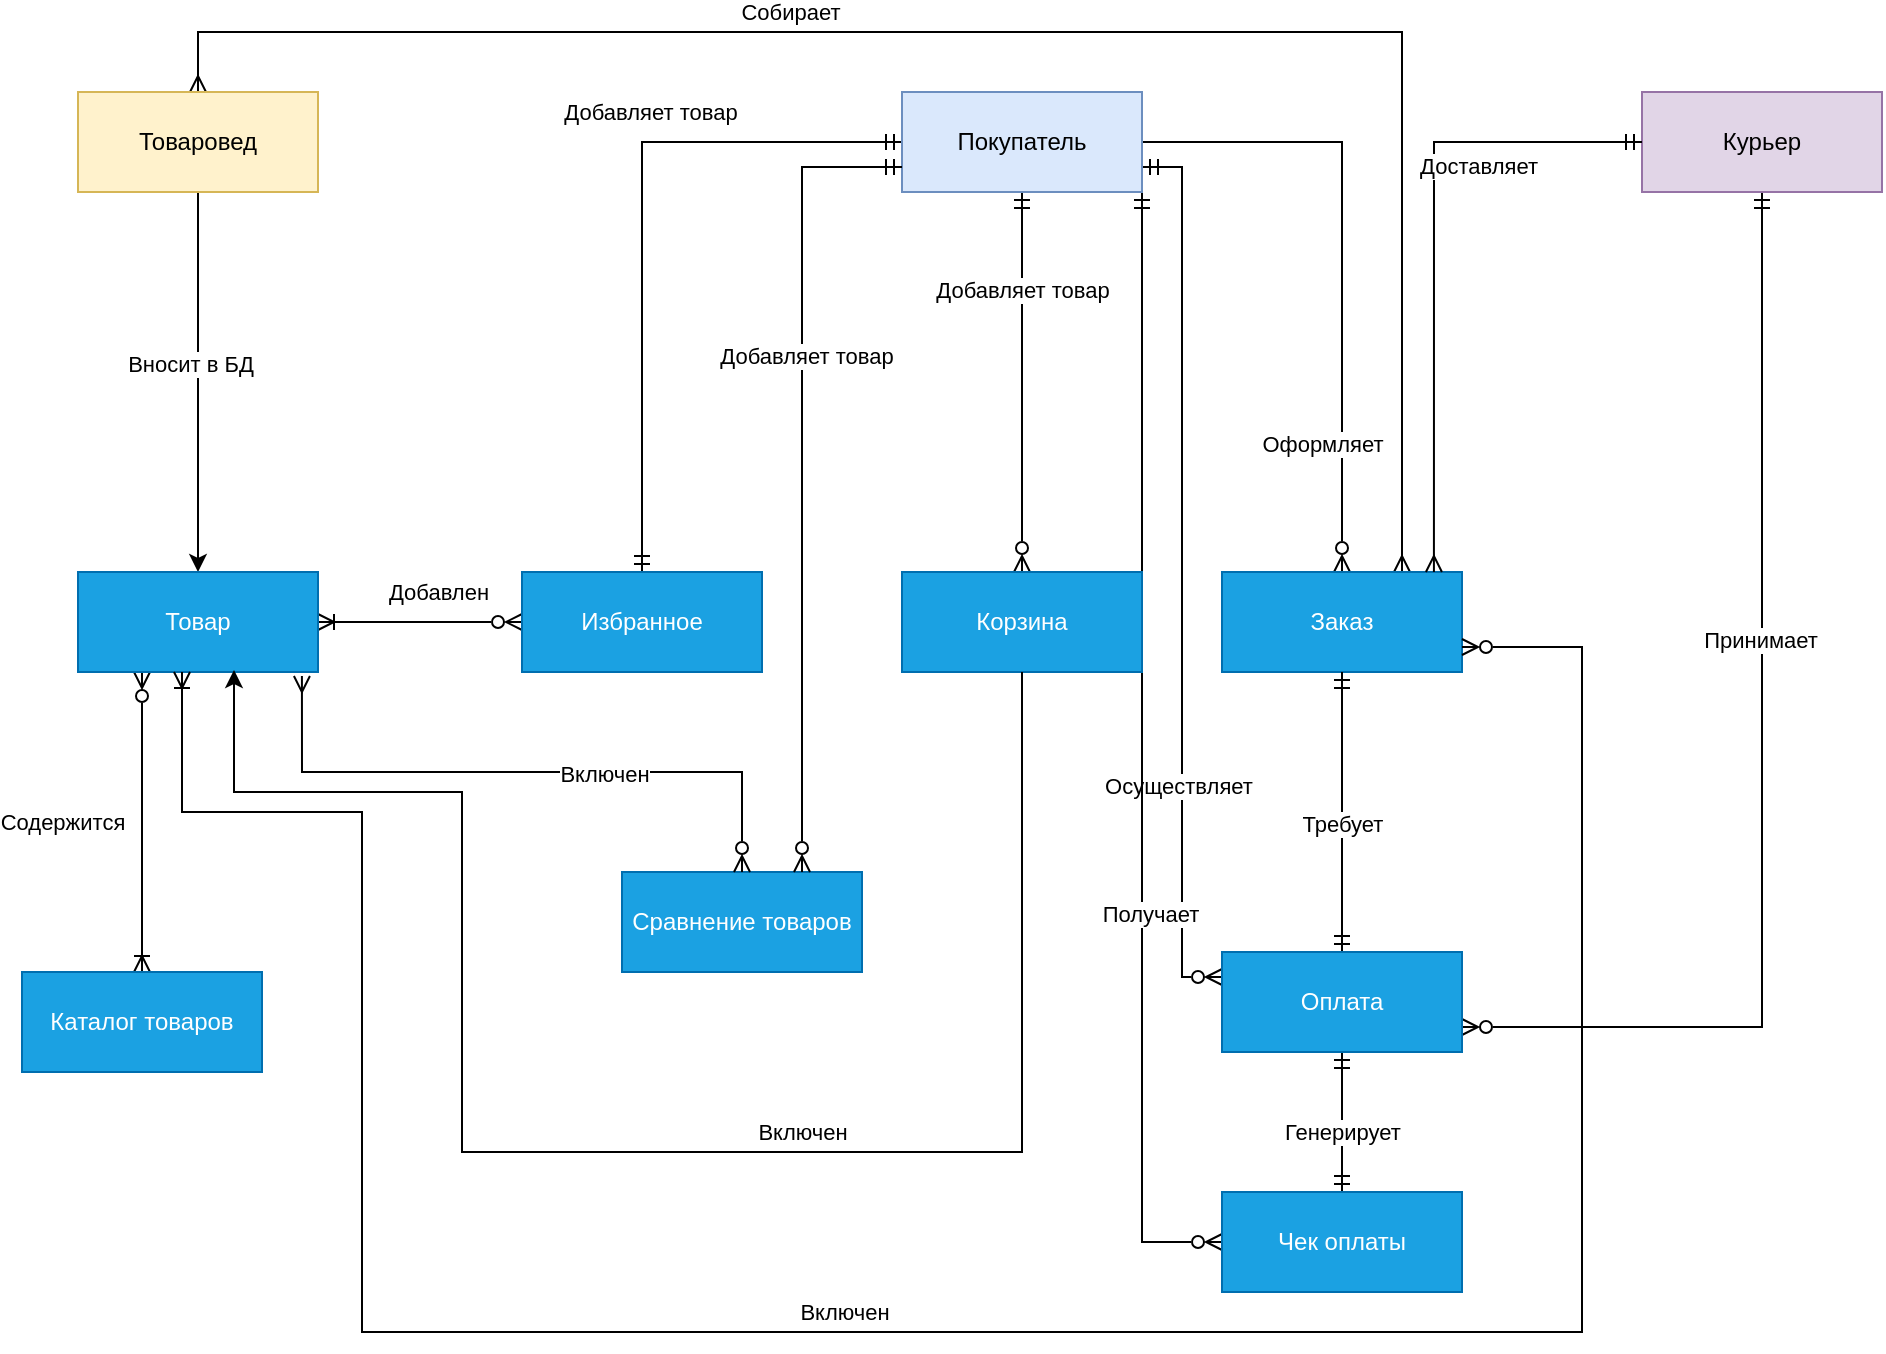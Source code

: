 <mxfile version="28.0.4">
  <diagram name="Страница — 1" id="TUcKLxfdq0nGsHM6pUJm">
    <mxGraphModel dx="1426" dy="788" grid="1" gridSize="10" guides="1" tooltips="1" connect="1" arrows="1" fold="1" page="1" pageScale="1" pageWidth="1169" pageHeight="827" math="0" shadow="0">
      <root>
        <mxCell id="0" />
        <mxCell id="1" parent="0" />
        <mxCell id="4ieR_8gC-Z8n6EqSz_RM-5" value="" style="edgeStyle=orthogonalEdgeStyle;rounded=0;orthogonalLoop=1;jettySize=auto;html=1;" parent="1" source="4ieR_8gC-Z8n6EqSz_RM-1" target="4ieR_8gC-Z8n6EqSz_RM-4" edge="1">
          <mxGeometry relative="1" as="geometry" />
        </mxCell>
        <mxCell id="4ieR_8gC-Z8n6EqSz_RM-6" value="Вносит в БД" style="edgeLabel;html=1;align=center;verticalAlign=middle;resizable=0;points=[];" parent="4ieR_8gC-Z8n6EqSz_RM-5" vertex="1" connectable="0">
          <mxGeometry x="-0.1" y="-4" relative="1" as="geometry">
            <mxPoint as="offset" />
          </mxGeometry>
        </mxCell>
        <mxCell id="4ieR_8gC-Z8n6EqSz_RM-27" style="edgeStyle=orthogonalEdgeStyle;rounded=0;orthogonalLoop=1;jettySize=auto;html=1;entryX=0.75;entryY=0;entryDx=0;entryDy=0;enumerate=0;orthogonal=0;noJump=0;metaEdit=0;endArrow=ERmany;endFill=0;startArrow=ERmany;startFill=0;" parent="1" source="4ieR_8gC-Z8n6EqSz_RM-1" target="4ieR_8gC-Z8n6EqSz_RM-22" edge="1">
          <mxGeometry relative="1" as="geometry">
            <Array as="points">
              <mxPoint x="158" y="50" />
              <mxPoint x="760" y="50" />
            </Array>
          </mxGeometry>
        </mxCell>
        <mxCell id="4ieR_8gC-Z8n6EqSz_RM-28" value="Собирает" style="edgeLabel;html=1;align=center;verticalAlign=middle;resizable=0;points=[];" parent="4ieR_8gC-Z8n6EqSz_RM-27" connectable="0" vertex="1">
          <mxGeometry x="-0.277" y="-2" relative="1" as="geometry">
            <mxPoint y="-12" as="offset" />
          </mxGeometry>
        </mxCell>
        <mxCell id="4ieR_8gC-Z8n6EqSz_RM-1" value="Товаровед" style="whiteSpace=wrap;html=1;align=center;fillColor=#fff2cc;strokeColor=#d6b656;" parent="1" vertex="1">
          <mxGeometry x="98" y="80" width="120" height="50" as="geometry" />
        </mxCell>
        <mxCell id="4ieR_8gC-Z8n6EqSz_RM-14" value="" style="edgeStyle=orthogonalEdgeStyle;rounded=0;orthogonalLoop=1;jettySize=auto;html=1;endArrow=ERmandOne;endFill=0;startArrow=ERmandOne;startFill=0;" parent="1" source="4ieR_8gC-Z8n6EqSz_RM-2" target="4ieR_8gC-Z8n6EqSz_RM-13" edge="1">
          <mxGeometry relative="1" as="geometry" />
        </mxCell>
        <mxCell id="4ieR_8gC-Z8n6EqSz_RM-15" value="Добавляет товар" style="edgeLabel;html=1;align=center;verticalAlign=middle;resizable=0;points=[];" parent="4ieR_8gC-Z8n6EqSz_RM-14" vertex="1" connectable="0">
          <mxGeometry x="-0.284" y="2" relative="1" as="geometry">
            <mxPoint x="-3" y="-17" as="offset" />
          </mxGeometry>
        </mxCell>
        <mxCell id="4ieR_8gC-Z8n6EqSz_RM-17" value="" style="edgeStyle=orthogonalEdgeStyle;rounded=0;orthogonalLoop=1;jettySize=auto;html=1;startArrow=ERmandOne;startFill=0;endArrow=ERzeroToMany;endFill=0;" parent="1" source="4ieR_8gC-Z8n6EqSz_RM-2" target="4ieR_8gC-Z8n6EqSz_RM-16" edge="1">
          <mxGeometry relative="1" as="geometry" />
        </mxCell>
        <mxCell id="4ieR_8gC-Z8n6EqSz_RM-18" value="Добавляет товар" style="edgeLabel;html=1;align=center;verticalAlign=middle;resizable=0;points=[];" parent="4ieR_8gC-Z8n6EqSz_RM-17" vertex="1" connectable="0">
          <mxGeometry x="-0.72" relative="1" as="geometry">
            <mxPoint y="22" as="offset" />
          </mxGeometry>
        </mxCell>
        <mxCell id="4ieR_8gC-Z8n6EqSz_RM-23" value="" style="edgeStyle=orthogonalEdgeStyle;rounded=0;orthogonalLoop=1;jettySize=auto;html=1;endArrow=ERzeroToMany;endFill=0;" parent="1" source="4ieR_8gC-Z8n6EqSz_RM-2" target="4ieR_8gC-Z8n6EqSz_RM-22" edge="1">
          <mxGeometry relative="1" as="geometry" />
        </mxCell>
        <mxCell id="4ieR_8gC-Z8n6EqSz_RM-24" value="Оформляет" style="edgeLabel;html=1;align=center;verticalAlign=middle;resizable=0;points=[];" parent="4ieR_8gC-Z8n6EqSz_RM-23" vertex="1" connectable="0">
          <mxGeometry x="0.589" y="1" relative="1" as="geometry">
            <mxPoint x="-11" as="offset" />
          </mxGeometry>
        </mxCell>
        <mxCell id="4ieR_8gC-Z8n6EqSz_RM-30" style="edgeStyle=orthogonalEdgeStyle;rounded=0;orthogonalLoop=1;jettySize=auto;html=1;exitX=1;exitY=0.75;exitDx=0;exitDy=0;entryX=0;entryY=0.25;entryDx=0;entryDy=0;startArrow=ERmandOne;startFill=0;endArrow=ERzeroToMany;endFill=0;" parent="1" source="4ieR_8gC-Z8n6EqSz_RM-2" target="4ieR_8gC-Z8n6EqSz_RM-29" edge="1">
          <mxGeometry relative="1" as="geometry" />
        </mxCell>
        <mxCell id="4ieR_8gC-Z8n6EqSz_RM-31" value="Осуществляет" style="edgeLabel;html=1;align=center;verticalAlign=middle;resizable=0;points=[];" parent="4ieR_8gC-Z8n6EqSz_RM-30" vertex="1" connectable="0">
          <mxGeometry x="0.555" y="-2" relative="1" as="geometry">
            <mxPoint y="-17" as="offset" />
          </mxGeometry>
        </mxCell>
        <mxCell id="MF_oxw4VV_3QGGh89exo-15" style="edgeStyle=orthogonalEdgeStyle;rounded=0;orthogonalLoop=1;jettySize=auto;html=1;exitX=1;exitY=1;exitDx=0;exitDy=0;entryX=0;entryY=0.5;entryDx=0;entryDy=0;endArrow=ERzeroToMany;endFill=0;startArrow=ERmandOne;startFill=0;" parent="1" source="4ieR_8gC-Z8n6EqSz_RM-2" target="MF_oxw4VV_3QGGh89exo-10" edge="1">
          <mxGeometry relative="1" as="geometry" />
        </mxCell>
        <mxCell id="MF_oxw4VV_3QGGh89exo-16" value="Получает" style="edgeLabel;html=1;align=center;verticalAlign=middle;resizable=0;points=[];" parent="MF_oxw4VV_3QGGh89exo-15" connectable="0" vertex="1">
          <mxGeometry x="0.277" y="4" relative="1" as="geometry">
            <mxPoint as="offset" />
          </mxGeometry>
        </mxCell>
        <mxCell id="4ieR_8gC-Z8n6EqSz_RM-2" value="Покупатель" style="whiteSpace=wrap;html=1;align=center;fillColor=#dae8fc;strokeColor=#6c8ebf;" parent="1" vertex="1">
          <mxGeometry x="510" y="80" width="120" height="50" as="geometry" />
        </mxCell>
        <mxCell id="MF_oxw4VV_3QGGh89exo-8" style="edgeStyle=orthogonalEdgeStyle;rounded=0;orthogonalLoop=1;jettySize=auto;html=1;entryX=1;entryY=0.75;entryDx=0;entryDy=0;exitX=0.5;exitY=1;exitDx=0;exitDy=0;endArrow=ERzeroToMany;endFill=0;startArrow=ERmandOne;startFill=0;" parent="1" source="4ieR_8gC-Z8n6EqSz_RM-3" target="4ieR_8gC-Z8n6EqSz_RM-29" edge="1">
          <mxGeometry relative="1" as="geometry" />
        </mxCell>
        <mxCell id="MF_oxw4VV_3QGGh89exo-9" value="Принимает" style="edgeLabel;html=1;align=center;verticalAlign=middle;resizable=0;points=[];" parent="MF_oxw4VV_3QGGh89exo-8" connectable="0" vertex="1">
          <mxGeometry x="-0.211" y="-1" relative="1" as="geometry">
            <mxPoint as="offset" />
          </mxGeometry>
        </mxCell>
        <mxCell id="4ieR_8gC-Z8n6EqSz_RM-3" value="Курьер" style="whiteSpace=wrap;html=1;align=center;fillColor=#e1d5e7;strokeColor=#9673a6;" parent="1" vertex="1">
          <mxGeometry x="880" y="80" width="120" height="50" as="geometry" />
        </mxCell>
        <mxCell id="4ieR_8gC-Z8n6EqSz_RM-8" value="" style="edgeStyle=orthogonalEdgeStyle;rounded=0;orthogonalLoop=1;jettySize=auto;html=1;endArrow=ERoneToMany;endFill=0;startArrow=ERzeroToMany;startFill=0;" parent="1" source="4ieR_8gC-Z8n6EqSz_RM-4" target="4ieR_8gC-Z8n6EqSz_RM-7" edge="1">
          <mxGeometry relative="1" as="geometry">
            <Array as="points">
              <mxPoint x="130" y="390" />
              <mxPoint x="130" y="390" />
            </Array>
          </mxGeometry>
        </mxCell>
        <mxCell id="4ieR_8gC-Z8n6EqSz_RM-9" value="Содержится" style="edgeLabel;html=1;align=center;verticalAlign=middle;resizable=0;points=[];" parent="4ieR_8gC-Z8n6EqSz_RM-8" vertex="1" connectable="0">
          <mxGeometry x="-0.125" y="-1" relative="1" as="geometry">
            <mxPoint x="-39" y="9" as="offset" />
          </mxGeometry>
        </mxCell>
        <mxCell id="MF_oxw4VV_3QGGh89exo-1" style="edgeStyle=orthogonalEdgeStyle;rounded=0;orthogonalLoop=1;jettySize=auto;html=1;entryX=0;entryY=0.5;entryDx=0;entryDy=0;endArrow=ERzeroToMany;endFill=0;startArrow=ERoneToMany;startFill=0;" parent="1" source="4ieR_8gC-Z8n6EqSz_RM-4" target="4ieR_8gC-Z8n6EqSz_RM-13" edge="1">
          <mxGeometry relative="1" as="geometry" />
        </mxCell>
        <mxCell id="MF_oxw4VV_3QGGh89exo-2" value="Добавлен" style="edgeLabel;html=1;align=center;verticalAlign=middle;resizable=0;points=[];" parent="MF_oxw4VV_3QGGh89exo-1" connectable="0" vertex="1">
          <mxGeometry x="0.4" relative="1" as="geometry">
            <mxPoint x="-12" y="-15" as="offset" />
          </mxGeometry>
        </mxCell>
        <mxCell id="4ieR_8gC-Z8n6EqSz_RM-4" value="Товар" style="whiteSpace=wrap;html=1;align=center;fillColor=#1ba1e2;strokeColor=#006EAF;fontColor=#ffffff;" parent="1" vertex="1">
          <mxGeometry x="98" y="320" width="120" height="50" as="geometry" />
        </mxCell>
        <mxCell id="4ieR_8gC-Z8n6EqSz_RM-7" value="Каталог товаров" style="whiteSpace=wrap;html=1;align=center;fillColor=#1ba1e2;strokeColor=#006EAF;fontColor=#ffffff;" parent="1" vertex="1">
          <mxGeometry x="70" y="520" width="120" height="50" as="geometry" />
        </mxCell>
        <mxCell id="4ieR_8gC-Z8n6EqSz_RM-13" value="Избранное" style="whiteSpace=wrap;html=1;align=center;fillColor=#1ba1e2;strokeColor=#006EAF;fontColor=#ffffff;" parent="1" vertex="1">
          <mxGeometry x="320" y="320" width="120" height="50" as="geometry" />
        </mxCell>
        <mxCell id="4ieR_8gC-Z8n6EqSz_RM-16" value="Корзина" style="whiteSpace=wrap;html=1;align=center;fillColor=#1ba1e2;strokeColor=#006EAF;fontColor=#ffffff;" parent="1" vertex="1">
          <mxGeometry x="510" y="320" width="120" height="50" as="geometry" />
        </mxCell>
        <mxCell id="4ieR_8gC-Z8n6EqSz_RM-19" value="Сравнение товаров" style="whiteSpace=wrap;html=1;align=center;fillColor=#1ba1e2;strokeColor=#006EAF;fontColor=#ffffff;" parent="1" vertex="1">
          <mxGeometry x="370" y="470" width="120" height="50" as="geometry" />
        </mxCell>
        <mxCell id="4ieR_8gC-Z8n6EqSz_RM-20" value="" style="edgeStyle=orthogonalEdgeStyle;rounded=0;orthogonalLoop=1;jettySize=auto;html=1;entryX=0.75;entryY=0;entryDx=0;entryDy=0;exitX=0;exitY=0.75;exitDx=0;exitDy=0;endArrow=ERzeroToMany;endFill=0;startArrow=ERmandOne;startFill=0;" parent="1" source="4ieR_8gC-Z8n6EqSz_RM-2" target="4ieR_8gC-Z8n6EqSz_RM-19" edge="1">
          <mxGeometry relative="1" as="geometry">
            <mxPoint x="500" y="270" as="sourcePoint" />
            <mxPoint x="370" y="355" as="targetPoint" />
          </mxGeometry>
        </mxCell>
        <mxCell id="4ieR_8gC-Z8n6EqSz_RM-21" value="Добавляет товар" style="edgeLabel;html=1;align=center;verticalAlign=middle;resizable=0;points=[];" parent="4ieR_8gC-Z8n6EqSz_RM-20" vertex="1" connectable="0">
          <mxGeometry x="-0.284" y="2" relative="1" as="geometry">
            <mxPoint as="offset" />
          </mxGeometry>
        </mxCell>
        <mxCell id="4ieR_8gC-Z8n6EqSz_RM-22" value="Заказ" style="whiteSpace=wrap;html=1;align=center;fillColor=#1ba1e2;strokeColor=#006EAF;fontColor=#ffffff;" parent="1" vertex="1">
          <mxGeometry x="670" y="320" width="120" height="50" as="geometry" />
        </mxCell>
        <mxCell id="4ieR_8gC-Z8n6EqSz_RM-25" style="edgeStyle=orthogonalEdgeStyle;rounded=0;orthogonalLoop=1;jettySize=auto;html=1;entryX=0.883;entryY=0;entryDx=0;entryDy=0;entryPerimeter=0;endArrow=ERmany;endFill=0;startArrow=ERmandOne;startFill=0;" parent="1" source="4ieR_8gC-Z8n6EqSz_RM-3" target="4ieR_8gC-Z8n6EqSz_RM-22" edge="1">
          <mxGeometry relative="1" as="geometry" />
        </mxCell>
        <mxCell id="4ieR_8gC-Z8n6EqSz_RM-26" value="Доставляет" style="edgeLabel;html=1;align=center;verticalAlign=middle;resizable=0;points=[];" parent="4ieR_8gC-Z8n6EqSz_RM-25" vertex="1" connectable="0">
          <mxGeometry x="-0.164" y="3" relative="1" as="geometry">
            <mxPoint x="19" y="-18" as="offset" />
          </mxGeometry>
        </mxCell>
        <mxCell id="4ieR_8gC-Z8n6EqSz_RM-32" style="edgeStyle=orthogonalEdgeStyle;rounded=0;orthogonalLoop=1;jettySize=auto;html=1;entryX=0.5;entryY=1;entryDx=0;entryDy=0;endArrow=ERmandOne;endFill=0;startArrow=ERmandOne;startFill=0;" parent="1" source="4ieR_8gC-Z8n6EqSz_RM-29" target="4ieR_8gC-Z8n6EqSz_RM-22" edge="1">
          <mxGeometry relative="1" as="geometry" />
        </mxCell>
        <mxCell id="4ieR_8gC-Z8n6EqSz_RM-33" value="Требует" style="edgeLabel;html=1;align=center;verticalAlign=middle;resizable=0;points=[];" parent="4ieR_8gC-Z8n6EqSz_RM-32" vertex="1" connectable="0">
          <mxGeometry x="-0.086" relative="1" as="geometry">
            <mxPoint as="offset" />
          </mxGeometry>
        </mxCell>
        <mxCell id="MF_oxw4VV_3QGGh89exo-11" value="" style="edgeStyle=orthogonalEdgeStyle;rounded=0;orthogonalLoop=1;jettySize=auto;html=1;startArrow=ERmandOne;startFill=0;endArrow=ERmandOne;endFill=0;" parent="1" source="4ieR_8gC-Z8n6EqSz_RM-29" target="MF_oxw4VV_3QGGh89exo-10" edge="1">
          <mxGeometry relative="1" as="geometry" />
        </mxCell>
        <mxCell id="MF_oxw4VV_3QGGh89exo-14" value="Генерирует" style="edgeLabel;html=1;align=center;verticalAlign=middle;resizable=0;points=[];" parent="MF_oxw4VV_3QGGh89exo-11" connectable="0" vertex="1">
          <mxGeometry x="0.143" relative="1" as="geometry">
            <mxPoint as="offset" />
          </mxGeometry>
        </mxCell>
        <mxCell id="4ieR_8gC-Z8n6EqSz_RM-29" value="Оплата" style="whiteSpace=wrap;html=1;align=center;fillColor=#1ba1e2;strokeColor=#006EAF;fontColor=#ffffff;" parent="1" vertex="1">
          <mxGeometry x="670" y="510" width="120" height="50" as="geometry" />
        </mxCell>
        <mxCell id="MF_oxw4VV_3QGGh89exo-3" style="edgeStyle=orthogonalEdgeStyle;rounded=0;orthogonalLoop=1;jettySize=auto;html=1;endArrow=ERzeroToMany;endFill=0;startArrow=ERmany;startFill=0;exitX=0.933;exitY=1.04;exitDx=0;exitDy=0;exitPerimeter=0;" parent="1" source="4ieR_8gC-Z8n6EqSz_RM-4" target="4ieR_8gC-Z8n6EqSz_RM-19" edge="1">
          <mxGeometry relative="1" as="geometry">
            <Array as="points">
              <mxPoint x="210" y="420" />
            </Array>
          </mxGeometry>
        </mxCell>
        <mxCell id="MF_oxw4VV_3QGGh89exo-17" value="Включен" style="edgeLabel;html=1;align=center;verticalAlign=middle;resizable=0;points=[];" parent="MF_oxw4VV_3QGGh89exo-3" connectable="0" vertex="1">
          <mxGeometry x="0.252" y="-1" relative="1" as="geometry">
            <mxPoint as="offset" />
          </mxGeometry>
        </mxCell>
        <mxCell id="MF_oxw4VV_3QGGh89exo-4" style="edgeStyle=orthogonalEdgeStyle;rounded=0;orthogonalLoop=1;jettySize=auto;html=1;exitX=1;exitY=0.75;exitDx=0;exitDy=0;endArrow=ERoneToMany;endFill=0;startArrow=ERzeroToMany;startFill=0;" parent="1" source="4ieR_8gC-Z8n6EqSz_RM-22" target="4ieR_8gC-Z8n6EqSz_RM-4" edge="1">
          <mxGeometry relative="1" as="geometry">
            <mxPoint x="199" y="400" as="targetPoint" />
            <Array as="points">
              <mxPoint x="850" y="358" />
              <mxPoint x="850" y="700" />
              <mxPoint x="240" y="700" />
              <mxPoint x="240" y="440" />
              <mxPoint x="150" y="440" />
            </Array>
          </mxGeometry>
        </mxCell>
        <mxCell id="MF_oxw4VV_3QGGh89exo-5" value="Включен" style="edgeLabel;html=1;align=center;verticalAlign=middle;resizable=0;points=[];" parent="MF_oxw4VV_3QGGh89exo-4" connectable="0" vertex="1">
          <mxGeometry x="0.116" relative="1" as="geometry">
            <mxPoint x="28" y="-10" as="offset" />
          </mxGeometry>
        </mxCell>
        <mxCell id="MF_oxw4VV_3QGGh89exo-6" style="edgeStyle=orthogonalEdgeStyle;rounded=0;orthogonalLoop=1;jettySize=auto;html=1;entryX=0.65;entryY=0.98;entryDx=0;entryDy=0;entryPerimeter=0;exitX=0.5;exitY=1;exitDx=0;exitDy=0;" parent="1" source="4ieR_8gC-Z8n6EqSz_RM-16" target="4ieR_8gC-Z8n6EqSz_RM-4" edge="1">
          <mxGeometry relative="1" as="geometry">
            <Array as="points">
              <mxPoint x="570" y="610" />
              <mxPoint x="290" y="610" />
              <mxPoint x="290" y="430" />
              <mxPoint x="176" y="430" />
            </Array>
          </mxGeometry>
        </mxCell>
        <mxCell id="MF_oxw4VV_3QGGh89exo-7" value="Включен" style="edgeLabel;html=1;align=center;verticalAlign=middle;resizable=0;points=[];" parent="MF_oxw4VV_3QGGh89exo-6" connectable="0" vertex="1">
          <mxGeometry x="-0.343" y="5" relative="1" as="geometry">
            <mxPoint x="-63" y="-15" as="offset" />
          </mxGeometry>
        </mxCell>
        <mxCell id="MF_oxw4VV_3QGGh89exo-10" value="Чек оплаты" style="whiteSpace=wrap;html=1;align=center;fillColor=#1ba1e2;strokeColor=#006EAF;fontColor=#ffffff;" parent="1" vertex="1">
          <mxGeometry x="670" y="630" width="120" height="50" as="geometry" />
        </mxCell>
      </root>
    </mxGraphModel>
  </diagram>
</mxfile>
